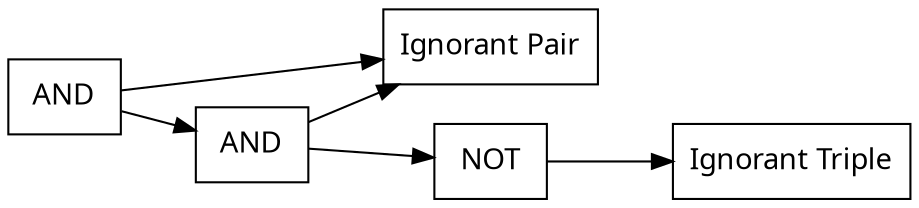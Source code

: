 digraph {
node [shape=record];
node [fontname=Sans];charset="UTF-8" splines=true splines=spline rankdir =LR
2081[label="AND"];
2081->2078;
2081->659;
2078[label="AND"];
2078->2075;
2078->659;
659[label="Ignorant Pair"];
2075[label="NOT"];
2075->1883;
1883[label="Ignorant Triple"];
}
